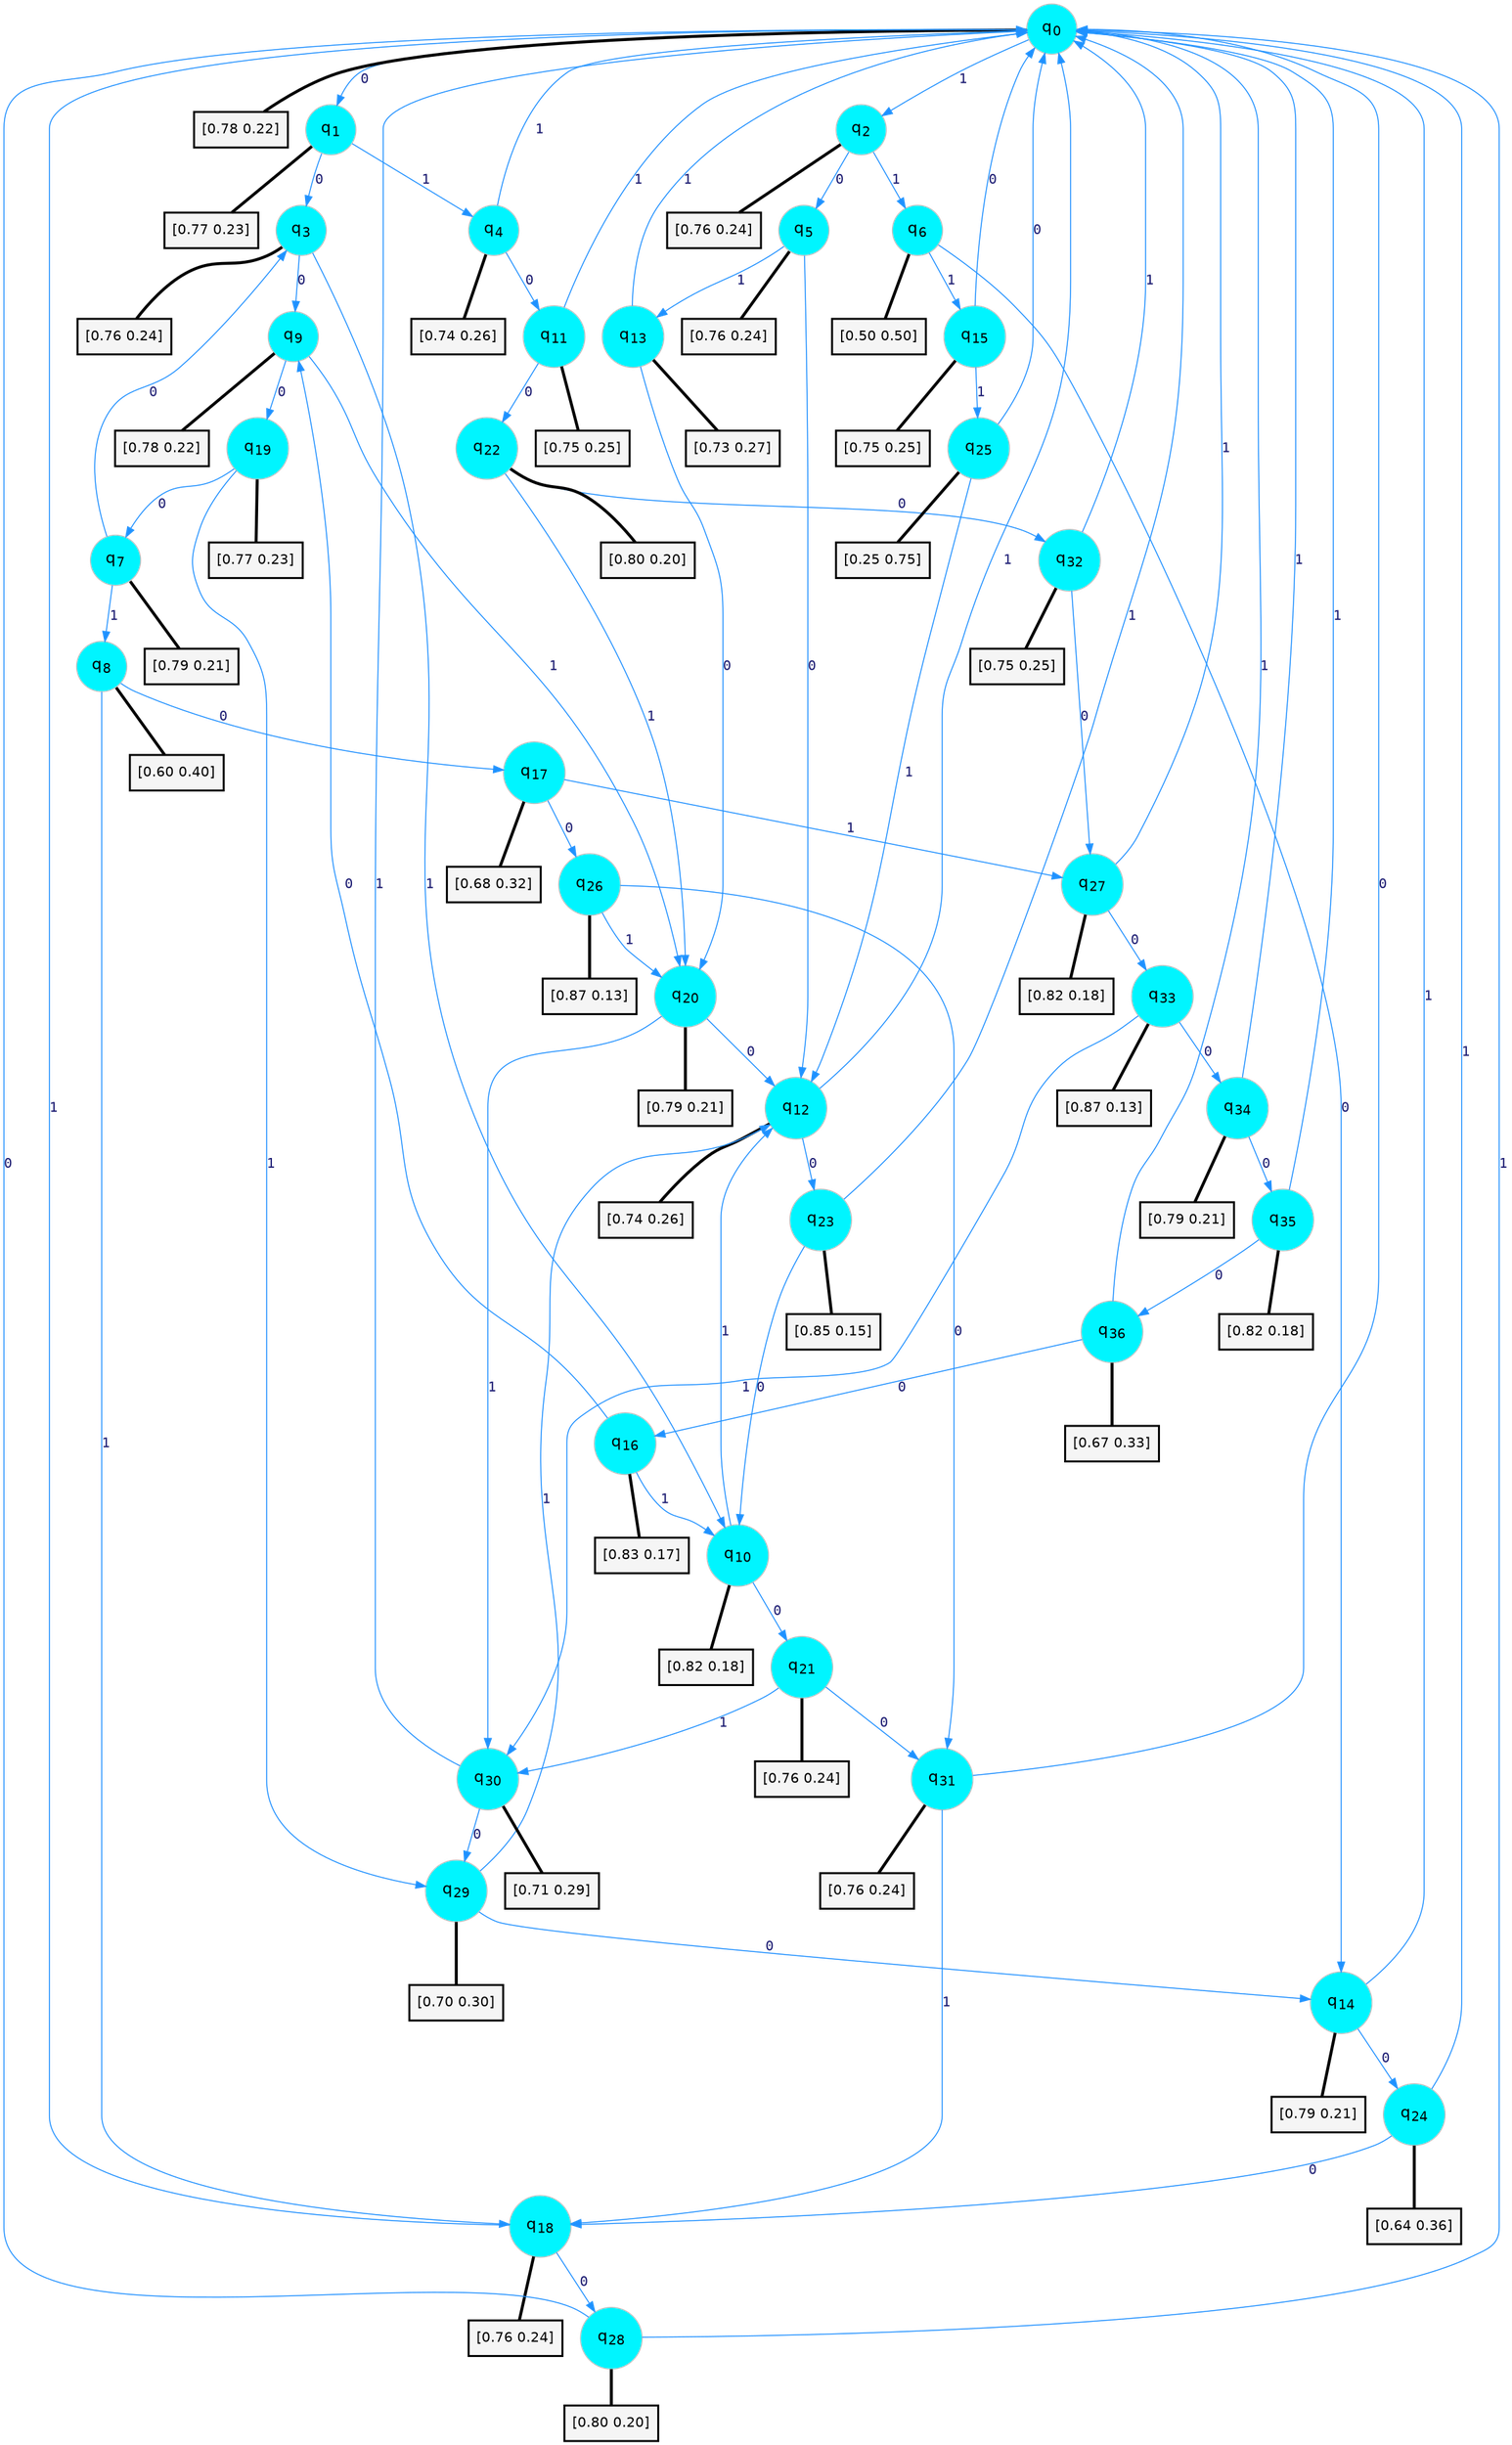 digraph G {
graph [
bgcolor=transparent, dpi=300, rankdir=TD, size="40,25"];
node [
color=gray, fillcolor=turquoise1, fontcolor=black, fontname=Helvetica, fontsize=16, fontweight=bold, shape=circle, style=filled];
edge [
arrowsize=1, color=dodgerblue1, fontcolor=midnightblue, fontname=courier, fontweight=bold, penwidth=1, style=solid, weight=20];
0[label=<q<SUB>0</SUB>>];
1[label=<q<SUB>1</SUB>>];
2[label=<q<SUB>2</SUB>>];
3[label=<q<SUB>3</SUB>>];
4[label=<q<SUB>4</SUB>>];
5[label=<q<SUB>5</SUB>>];
6[label=<q<SUB>6</SUB>>];
7[label=<q<SUB>7</SUB>>];
8[label=<q<SUB>8</SUB>>];
9[label=<q<SUB>9</SUB>>];
10[label=<q<SUB>10</SUB>>];
11[label=<q<SUB>11</SUB>>];
12[label=<q<SUB>12</SUB>>];
13[label=<q<SUB>13</SUB>>];
14[label=<q<SUB>14</SUB>>];
15[label=<q<SUB>15</SUB>>];
16[label=<q<SUB>16</SUB>>];
17[label=<q<SUB>17</SUB>>];
18[label=<q<SUB>18</SUB>>];
19[label=<q<SUB>19</SUB>>];
20[label=<q<SUB>20</SUB>>];
21[label=<q<SUB>21</SUB>>];
22[label=<q<SUB>22</SUB>>];
23[label=<q<SUB>23</SUB>>];
24[label=<q<SUB>24</SUB>>];
25[label=<q<SUB>25</SUB>>];
26[label=<q<SUB>26</SUB>>];
27[label=<q<SUB>27</SUB>>];
28[label=<q<SUB>28</SUB>>];
29[label=<q<SUB>29</SUB>>];
30[label=<q<SUB>30</SUB>>];
31[label=<q<SUB>31</SUB>>];
32[label=<q<SUB>32</SUB>>];
33[label=<q<SUB>33</SUB>>];
34[label=<q<SUB>34</SUB>>];
35[label=<q<SUB>35</SUB>>];
36[label=<q<SUB>36</SUB>>];
37[label="[0.78 0.22]", shape=box,fontcolor=black, fontname=Helvetica, fontsize=14, penwidth=2, fillcolor=whitesmoke,color=black];
38[label="[0.77 0.23]", shape=box,fontcolor=black, fontname=Helvetica, fontsize=14, penwidth=2, fillcolor=whitesmoke,color=black];
39[label="[0.76 0.24]", shape=box,fontcolor=black, fontname=Helvetica, fontsize=14, penwidth=2, fillcolor=whitesmoke,color=black];
40[label="[0.76 0.24]", shape=box,fontcolor=black, fontname=Helvetica, fontsize=14, penwidth=2, fillcolor=whitesmoke,color=black];
41[label="[0.74 0.26]", shape=box,fontcolor=black, fontname=Helvetica, fontsize=14, penwidth=2, fillcolor=whitesmoke,color=black];
42[label="[0.76 0.24]", shape=box,fontcolor=black, fontname=Helvetica, fontsize=14, penwidth=2, fillcolor=whitesmoke,color=black];
43[label="[0.50 0.50]", shape=box,fontcolor=black, fontname=Helvetica, fontsize=14, penwidth=2, fillcolor=whitesmoke,color=black];
44[label="[0.79 0.21]", shape=box,fontcolor=black, fontname=Helvetica, fontsize=14, penwidth=2, fillcolor=whitesmoke,color=black];
45[label="[0.60 0.40]", shape=box,fontcolor=black, fontname=Helvetica, fontsize=14, penwidth=2, fillcolor=whitesmoke,color=black];
46[label="[0.78 0.22]", shape=box,fontcolor=black, fontname=Helvetica, fontsize=14, penwidth=2, fillcolor=whitesmoke,color=black];
47[label="[0.82 0.18]", shape=box,fontcolor=black, fontname=Helvetica, fontsize=14, penwidth=2, fillcolor=whitesmoke,color=black];
48[label="[0.75 0.25]", shape=box,fontcolor=black, fontname=Helvetica, fontsize=14, penwidth=2, fillcolor=whitesmoke,color=black];
49[label="[0.74 0.26]", shape=box,fontcolor=black, fontname=Helvetica, fontsize=14, penwidth=2, fillcolor=whitesmoke,color=black];
50[label="[0.73 0.27]", shape=box,fontcolor=black, fontname=Helvetica, fontsize=14, penwidth=2, fillcolor=whitesmoke,color=black];
51[label="[0.79 0.21]", shape=box,fontcolor=black, fontname=Helvetica, fontsize=14, penwidth=2, fillcolor=whitesmoke,color=black];
52[label="[0.75 0.25]", shape=box,fontcolor=black, fontname=Helvetica, fontsize=14, penwidth=2, fillcolor=whitesmoke,color=black];
53[label="[0.83 0.17]", shape=box,fontcolor=black, fontname=Helvetica, fontsize=14, penwidth=2, fillcolor=whitesmoke,color=black];
54[label="[0.68 0.32]", shape=box,fontcolor=black, fontname=Helvetica, fontsize=14, penwidth=2, fillcolor=whitesmoke,color=black];
55[label="[0.76 0.24]", shape=box,fontcolor=black, fontname=Helvetica, fontsize=14, penwidth=2, fillcolor=whitesmoke,color=black];
56[label="[0.77 0.23]", shape=box,fontcolor=black, fontname=Helvetica, fontsize=14, penwidth=2, fillcolor=whitesmoke,color=black];
57[label="[0.79 0.21]", shape=box,fontcolor=black, fontname=Helvetica, fontsize=14, penwidth=2, fillcolor=whitesmoke,color=black];
58[label="[0.76 0.24]", shape=box,fontcolor=black, fontname=Helvetica, fontsize=14, penwidth=2, fillcolor=whitesmoke,color=black];
59[label="[0.80 0.20]", shape=box,fontcolor=black, fontname=Helvetica, fontsize=14, penwidth=2, fillcolor=whitesmoke,color=black];
60[label="[0.85 0.15]", shape=box,fontcolor=black, fontname=Helvetica, fontsize=14, penwidth=2, fillcolor=whitesmoke,color=black];
61[label="[0.64 0.36]", shape=box,fontcolor=black, fontname=Helvetica, fontsize=14, penwidth=2, fillcolor=whitesmoke,color=black];
62[label="[0.25 0.75]", shape=box,fontcolor=black, fontname=Helvetica, fontsize=14, penwidth=2, fillcolor=whitesmoke,color=black];
63[label="[0.87 0.13]", shape=box,fontcolor=black, fontname=Helvetica, fontsize=14, penwidth=2, fillcolor=whitesmoke,color=black];
64[label="[0.82 0.18]", shape=box,fontcolor=black, fontname=Helvetica, fontsize=14, penwidth=2, fillcolor=whitesmoke,color=black];
65[label="[0.80 0.20]", shape=box,fontcolor=black, fontname=Helvetica, fontsize=14, penwidth=2, fillcolor=whitesmoke,color=black];
66[label="[0.70 0.30]", shape=box,fontcolor=black, fontname=Helvetica, fontsize=14, penwidth=2, fillcolor=whitesmoke,color=black];
67[label="[0.71 0.29]", shape=box,fontcolor=black, fontname=Helvetica, fontsize=14, penwidth=2, fillcolor=whitesmoke,color=black];
68[label="[0.76 0.24]", shape=box,fontcolor=black, fontname=Helvetica, fontsize=14, penwidth=2, fillcolor=whitesmoke,color=black];
69[label="[0.75 0.25]", shape=box,fontcolor=black, fontname=Helvetica, fontsize=14, penwidth=2, fillcolor=whitesmoke,color=black];
70[label="[0.87 0.13]", shape=box,fontcolor=black, fontname=Helvetica, fontsize=14, penwidth=2, fillcolor=whitesmoke,color=black];
71[label="[0.79 0.21]", shape=box,fontcolor=black, fontname=Helvetica, fontsize=14, penwidth=2, fillcolor=whitesmoke,color=black];
72[label="[0.82 0.18]", shape=box,fontcolor=black, fontname=Helvetica, fontsize=14, penwidth=2, fillcolor=whitesmoke,color=black];
73[label="[0.67 0.33]", shape=box,fontcolor=black, fontname=Helvetica, fontsize=14, penwidth=2, fillcolor=whitesmoke,color=black];
0->1 [label=0];
0->2 [label=1];
0->37 [arrowhead=none, penwidth=3,color=black];
1->3 [label=0];
1->4 [label=1];
1->38 [arrowhead=none, penwidth=3,color=black];
2->5 [label=0];
2->6 [label=1];
2->39 [arrowhead=none, penwidth=3,color=black];
3->9 [label=0];
3->10 [label=1];
3->40 [arrowhead=none, penwidth=3,color=black];
4->11 [label=0];
4->0 [label=1];
4->41 [arrowhead=none, penwidth=3,color=black];
5->12 [label=0];
5->13 [label=1];
5->42 [arrowhead=none, penwidth=3,color=black];
6->14 [label=0];
6->15 [label=1];
6->43 [arrowhead=none, penwidth=3,color=black];
7->3 [label=0];
7->8 [label=1];
7->44 [arrowhead=none, penwidth=3,color=black];
8->17 [label=0];
8->18 [label=1];
8->45 [arrowhead=none, penwidth=3,color=black];
9->19 [label=0];
9->20 [label=1];
9->46 [arrowhead=none, penwidth=3,color=black];
10->21 [label=0];
10->12 [label=1];
10->47 [arrowhead=none, penwidth=3,color=black];
11->22 [label=0];
11->0 [label=1];
11->48 [arrowhead=none, penwidth=3,color=black];
12->23 [label=0];
12->0 [label=1];
12->49 [arrowhead=none, penwidth=3,color=black];
13->20 [label=0];
13->0 [label=1];
13->50 [arrowhead=none, penwidth=3,color=black];
14->24 [label=0];
14->0 [label=1];
14->51 [arrowhead=none, penwidth=3,color=black];
15->0 [label=0];
15->25 [label=1];
15->52 [arrowhead=none, penwidth=3,color=black];
16->9 [label=0];
16->10 [label=1];
16->53 [arrowhead=none, penwidth=3,color=black];
17->26 [label=0];
17->27 [label=1];
17->54 [arrowhead=none, penwidth=3,color=black];
18->28 [label=0];
18->0 [label=1];
18->55 [arrowhead=none, penwidth=3,color=black];
19->7 [label=0];
19->29 [label=1];
19->56 [arrowhead=none, penwidth=3,color=black];
20->12 [label=0];
20->30 [label=1];
20->57 [arrowhead=none, penwidth=3,color=black];
21->31 [label=0];
21->30 [label=1];
21->58 [arrowhead=none, penwidth=3,color=black];
22->32 [label=0];
22->20 [label=1];
22->59 [arrowhead=none, penwidth=3,color=black];
23->10 [label=0];
23->0 [label=1];
23->60 [arrowhead=none, penwidth=3,color=black];
24->18 [label=0];
24->0 [label=1];
24->61 [arrowhead=none, penwidth=3,color=black];
25->0 [label=0];
25->12 [label=1];
25->62 [arrowhead=none, penwidth=3,color=black];
26->31 [label=0];
26->20 [label=1];
26->63 [arrowhead=none, penwidth=3,color=black];
27->33 [label=0];
27->0 [label=1];
27->64 [arrowhead=none, penwidth=3,color=black];
28->0 [label=0];
28->0 [label=1];
28->65 [arrowhead=none, penwidth=3,color=black];
29->14 [label=0];
29->12 [label=1];
29->66 [arrowhead=none, penwidth=3,color=black];
30->29 [label=0];
30->0 [label=1];
30->67 [arrowhead=none, penwidth=3,color=black];
31->0 [label=0];
31->18 [label=1];
31->68 [arrowhead=none, penwidth=3,color=black];
32->27 [label=0];
32->0 [label=1];
32->69 [arrowhead=none, penwidth=3,color=black];
33->34 [label=0];
33->30 [label=1];
33->70 [arrowhead=none, penwidth=3,color=black];
34->35 [label=0];
34->0 [label=1];
34->71 [arrowhead=none, penwidth=3,color=black];
35->36 [label=0];
35->0 [label=1];
35->72 [arrowhead=none, penwidth=3,color=black];
36->16 [label=0];
36->0 [label=1];
36->73 [arrowhead=none, penwidth=3,color=black];
}
